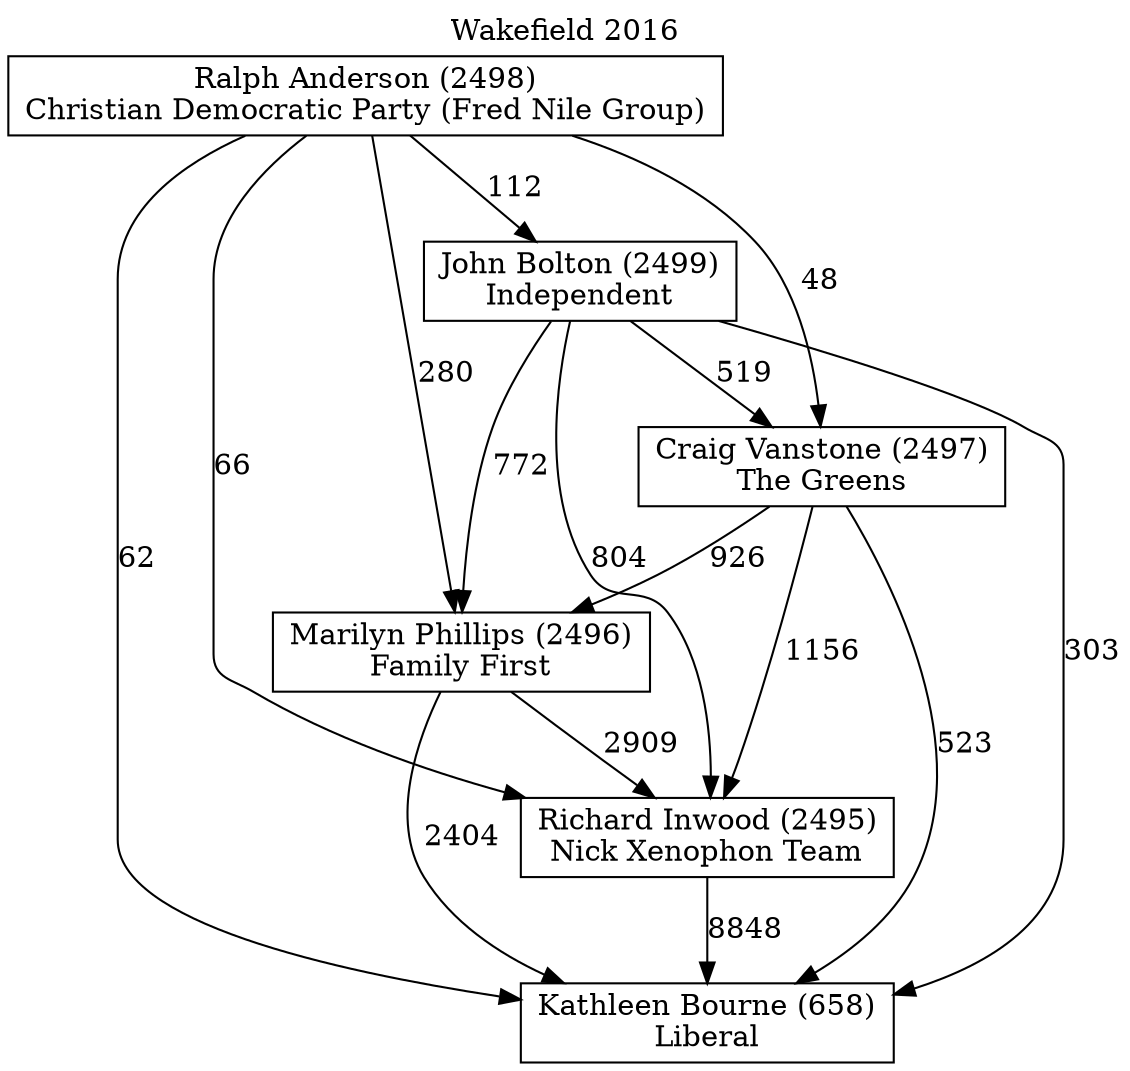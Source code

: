 // House preference flow
digraph "Kathleen Bourne (658)_Wakefield_2016" {
	graph [label="Wakefield 2016" labelloc=t mclimit=2]
	node [shape=box]
	"Kathleen Bourne (658)" [label="Kathleen Bourne (658)
Liberal"]
	"Richard Inwood (2495)" [label="Richard Inwood (2495)
Nick Xenophon Team"]
	"Marilyn Phillips (2496)" [label="Marilyn Phillips (2496)
Family First"]
	"Craig Vanstone (2497)" [label="Craig Vanstone (2497)
The Greens"]
	"John Bolton (2499)" [label="John Bolton (2499)
Independent"]
	"Ralph Anderson (2498)" [label="Ralph Anderson (2498)
Christian Democratic Party (Fred Nile Group)"]
	"Richard Inwood (2495)" -> "Kathleen Bourne (658)" [label=8848]
	"Marilyn Phillips (2496)" -> "Richard Inwood (2495)" [label=2909]
	"Craig Vanstone (2497)" -> "Marilyn Phillips (2496)" [label=926]
	"John Bolton (2499)" -> "Craig Vanstone (2497)" [label=519]
	"Ralph Anderson (2498)" -> "John Bolton (2499)" [label=112]
	"Marilyn Phillips (2496)" -> "Kathleen Bourne (658)" [label=2404]
	"Craig Vanstone (2497)" -> "Kathleen Bourne (658)" [label=523]
	"John Bolton (2499)" -> "Kathleen Bourne (658)" [label=303]
	"Ralph Anderson (2498)" -> "Kathleen Bourne (658)" [label=62]
	"Ralph Anderson (2498)" -> "Craig Vanstone (2497)" [label=48]
	"John Bolton (2499)" -> "Marilyn Phillips (2496)" [label=772]
	"Ralph Anderson (2498)" -> "Marilyn Phillips (2496)" [label=280]
	"Craig Vanstone (2497)" -> "Richard Inwood (2495)" [label=1156]
	"John Bolton (2499)" -> "Richard Inwood (2495)" [label=804]
	"Ralph Anderson (2498)" -> "Richard Inwood (2495)" [label=66]
}
